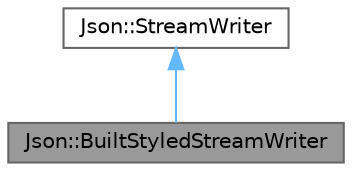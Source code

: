 digraph "Json::BuiltStyledStreamWriter"
{
 // LATEX_PDF_SIZE
  bgcolor="transparent";
  edge [fontname=Helvetica,fontsize=10,labelfontname=Helvetica,labelfontsize=10];
  node [fontname=Helvetica,fontsize=10,shape=box,height=0.2,width=0.4];
  Node1 [label="Json::BuiltStyledStreamWriter",height=0.2,width=0.4,color="gray40", fillcolor="grey60", style="filled", fontcolor="black",tooltip=" "];
  Node2 -> Node1 [dir="back",color="steelblue1",style="solid"];
  Node2 [label="Json::StreamWriter",height=0.2,width=0.4,color="gray40", fillcolor="white", style="filled",URL="$class_json_1_1_stream_writer.html",tooltip=" "];
}

